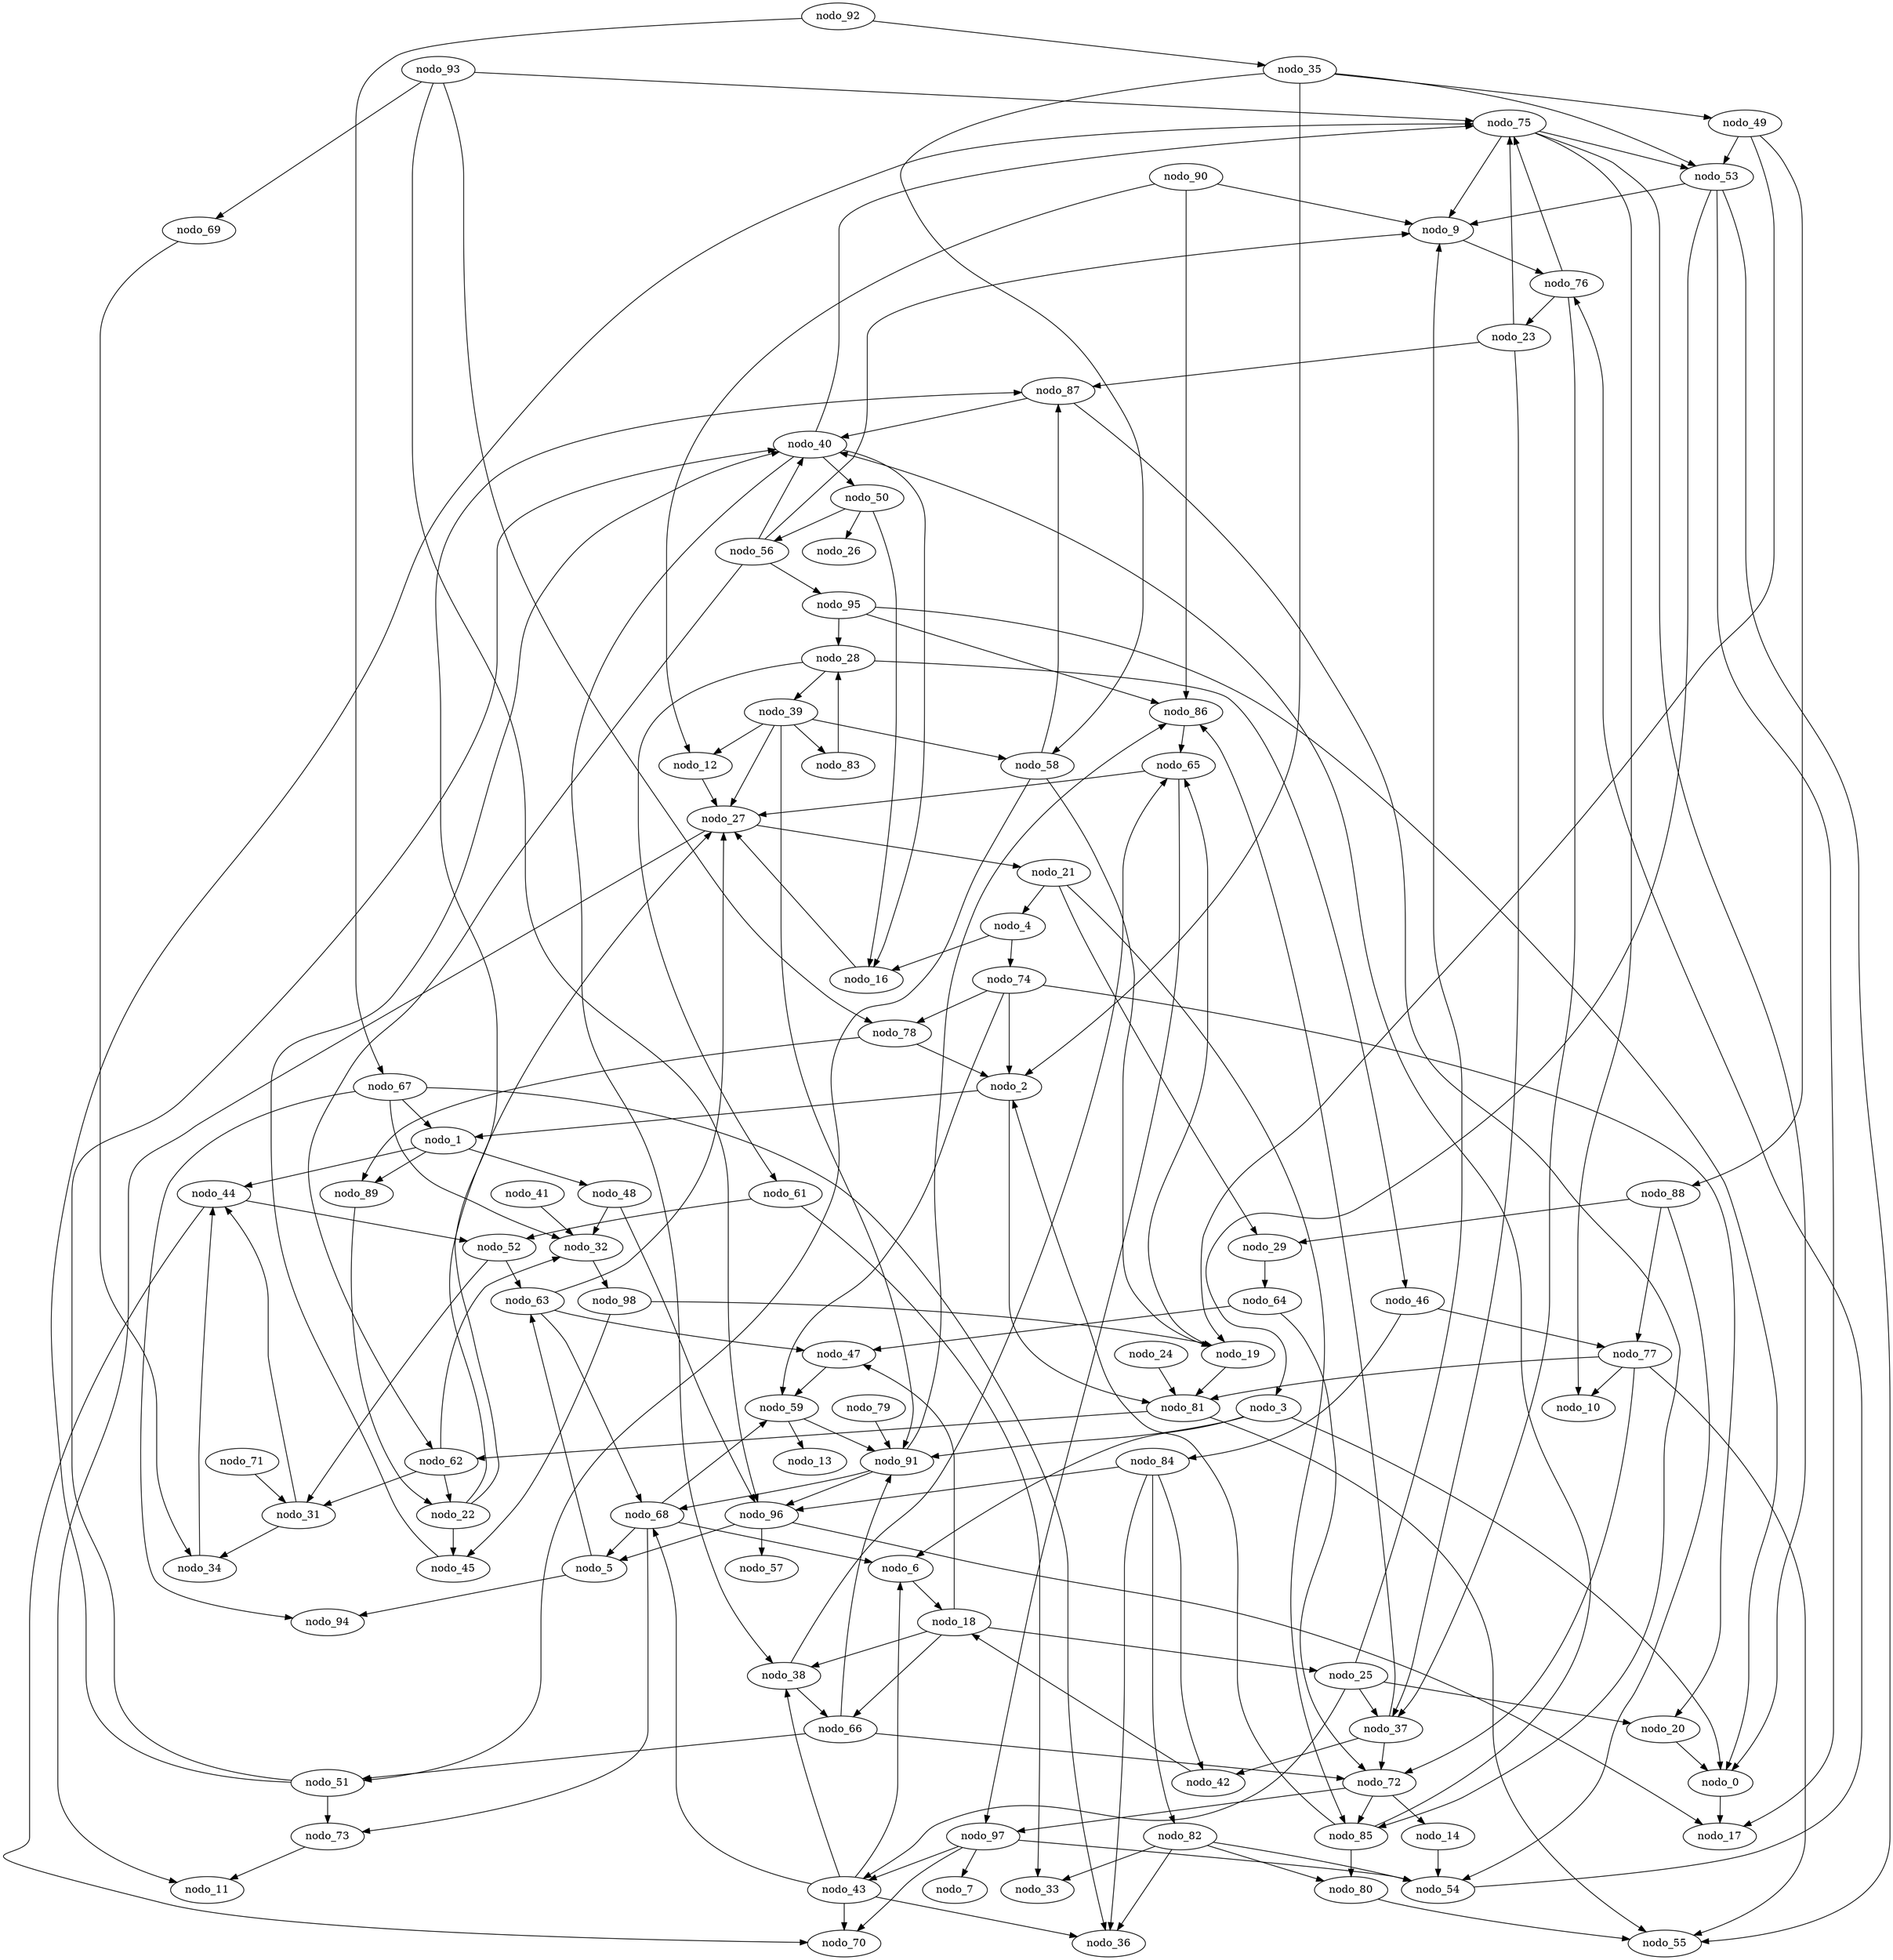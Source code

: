 digraph gen_erdos_ren_100 {
  nodo_75 -> nodo_10;
  nodo_49 -> nodo_88;
  nodo_56 -> nodo_9;
  nodo_4 -> nodo_16;
  nodo_45 -> nodo_40;
  nodo_44 -> nodo_70;
  nodo_63 -> nodo_27;
  nodo_32 -> nodo_98;
  nodo_90 -> nodo_86;
  nodo_72 -> nodo_97;
  nodo_56 -> nodo_62;
  nodo_21 -> nodo_4;
  nodo_28 -> nodo_39;
  nodo_21 -> nodo_85;
  nodo_67 -> nodo_1;
  nodo_38 -> nodo_65;
  nodo_38 -> nodo_66;
  nodo_84 -> nodo_82;
  nodo_22 -> nodo_45;
  nodo_96 -> nodo_57;
  nodo_40 -> nodo_16;
  nodo_95 -> nodo_86;
  nodo_2 -> nodo_81;
  nodo_78 -> nodo_89;
  nodo_58 -> nodo_19;
  nodo_52 -> nodo_31;
  nodo_44 -> nodo_52;
  nodo_69 -> nodo_34;
  nodo_67 -> nodo_94;
  nodo_78 -> nodo_2;
  nodo_48 -> nodo_96;
  nodo_37 -> nodo_86;
  nodo_68 -> nodo_59;
  nodo_16 -> nodo_27;
  nodo_85 -> nodo_80;
  nodo_63 -> nodo_47;
  nodo_39 -> nodo_27;
  nodo_97 -> nodo_54;
  nodo_51 -> nodo_73;
  nodo_49 -> nodo_53;
  nodo_51 -> nodo_75;
  nodo_53 -> nodo_17;
  nodo_74 -> nodo_59;
  nodo_68 -> nodo_73;
  nodo_80 -> nodo_55;
  nodo_43 -> nodo_70;
  nodo_43 -> nodo_6;
  nodo_84 -> nodo_96;
  nodo_39 -> nodo_12;
  nodo_92 -> nodo_35;
  nodo_91 -> nodo_68;
  nodo_98 -> nodo_19;
  nodo_43 -> nodo_68;
  nodo_20 -> nodo_0;
  nodo_22 -> nodo_27;
  nodo_97 -> nodo_43;
  nodo_56 -> nodo_95;
  nodo_37 -> nodo_72;
  nodo_76 -> nodo_23;
  nodo_27 -> nodo_11;
  nodo_0 -> nodo_17;
  nodo_81 -> nodo_55;
  nodo_86 -> nodo_65;
  nodo_87 -> nodo_40;
  nodo_63 -> nodo_68;
  nodo_59 -> nodo_13;
  nodo_52 -> nodo_63;
  nodo_92 -> nodo_67;
  nodo_91 -> nodo_96;
  nodo_98 -> nodo_45;
  nodo_21 -> nodo_29;
  nodo_27 -> nodo_21;
  nodo_74 -> nodo_78;
  nodo_97 -> nodo_70;
  nodo_64 -> nodo_47;
  nodo_79 -> nodo_91;
  nodo_3 -> nodo_91;
  nodo_58 -> nodo_51;
  nodo_19 -> nodo_81;
  nodo_9 -> nodo_76;
  nodo_91 -> nodo_86;
  nodo_75 -> nodo_53;
  nodo_53 -> nodo_9;
  nodo_6 -> nodo_18;
  nodo_53 -> nodo_3;
  nodo_24 -> nodo_81;
  nodo_37 -> nodo_42;
  nodo_43 -> nodo_38;
  nodo_4 -> nodo_74;
  nodo_88 -> nodo_29;
  nodo_43 -> nodo_36;
  nodo_65 -> nodo_27;
  nodo_49 -> nodo_19;
  nodo_53 -> nodo_55;
  nodo_82 -> nodo_36;
  nodo_76 -> nodo_37;
  nodo_31 -> nodo_44;
  nodo_82 -> nodo_33;
  nodo_81 -> nodo_62;
  nodo_64 -> nodo_72;
  nodo_14 -> nodo_54;
  nodo_19 -> nodo_65;
  nodo_71 -> nodo_31;
  nodo_77 -> nodo_10;
  nodo_75 -> nodo_9;
  nodo_31 -> nodo_34;
  nodo_90 -> nodo_9;
  nodo_48 -> nodo_32;
  nodo_88 -> nodo_54;
  nodo_89 -> nodo_22;
  nodo_87 -> nodo_85;
  nodo_18 -> nodo_66;
  nodo_75 -> nodo_0;
  nodo_47 -> nodo_59;
  nodo_93 -> nodo_75;
  nodo_72 -> nodo_14;
  nodo_93 -> nodo_78;
  nodo_58 -> nodo_87;
  nodo_5 -> nodo_63;
  nodo_76 -> nodo_75;
  nodo_25 -> nodo_43;
  nodo_3 -> nodo_0;
  nodo_83 -> nodo_28;
  nodo_82 -> nodo_54;
  nodo_25 -> nodo_9;
  nodo_3 -> nodo_6;
  nodo_46 -> nodo_84;
  nodo_93 -> nodo_69;
  nodo_25 -> nodo_37;
  nodo_23 -> nodo_75;
  nodo_1 -> nodo_48;
  nodo_35 -> nodo_58;
  nodo_74 -> nodo_2;
  nodo_50 -> nodo_16;
  nodo_46 -> nodo_77;
  nodo_97 -> nodo_7;
  nodo_88 -> nodo_77;
  nodo_18 -> nodo_47;
  nodo_1 -> nodo_44;
  nodo_93 -> nodo_96;
  nodo_25 -> nodo_20;
  nodo_2 -> nodo_1;
  nodo_23 -> nodo_87;
  nodo_66 -> nodo_51;
  nodo_85 -> nodo_2;
  nodo_35 -> nodo_49;
  nodo_50 -> nodo_26;
  nodo_29 -> nodo_64;
  nodo_82 -> nodo_80;
  nodo_90 -> nodo_12;
  nodo_35 -> nodo_53;
  nodo_61 -> nodo_33;
  nodo_40 -> nodo_75;
  nodo_95 -> nodo_28;
  nodo_39 -> nodo_91;
  nodo_54 -> nodo_76;
  nodo_5 -> nodo_94;
  nodo_42 -> nodo_18;
  nodo_73 -> nodo_11;
  nodo_77 -> nodo_55;
  nodo_22 -> nodo_87;
  nodo_96 -> nodo_5;
  nodo_65 -> nodo_97;
  nodo_35 -> nodo_2;
  nodo_67 -> nodo_32;
  nodo_84 -> nodo_42;
  nodo_28 -> nodo_61;
  nodo_41 -> nodo_32;
  nodo_59 -> nodo_91;
  nodo_18 -> nodo_25;
  nodo_77 -> nodo_81;
  nodo_39 -> nodo_83;
  nodo_66 -> nodo_72;
  nodo_84 -> nodo_36;
  nodo_18 -> nodo_38;
  nodo_61 -> nodo_52;
  nodo_62 -> nodo_22;
  nodo_67 -> nodo_36;
  nodo_96 -> nodo_17;
  nodo_77 -> nodo_72;
  nodo_74 -> nodo_20;
  nodo_28 -> nodo_46;
  nodo_50 -> nodo_56;
  nodo_40 -> nodo_50;
  nodo_85 -> nodo_40;
  nodo_62 -> nodo_31;
  nodo_62 -> nodo_32;
  nodo_95 -> nodo_0;
  nodo_1 -> nodo_89;
  nodo_56 -> nodo_40;
  nodo_68 -> nodo_6;
  nodo_68 -> nodo_5;
  nodo_66 -> nodo_91;
  nodo_12 -> nodo_27;
  nodo_39 -> nodo_58;
  nodo_34 -> nodo_44;
  nodo_23 -> nodo_37;
  nodo_40 -> nodo_38;
  nodo_51 -> nodo_40;
  nodo_72 -> nodo_85;
}